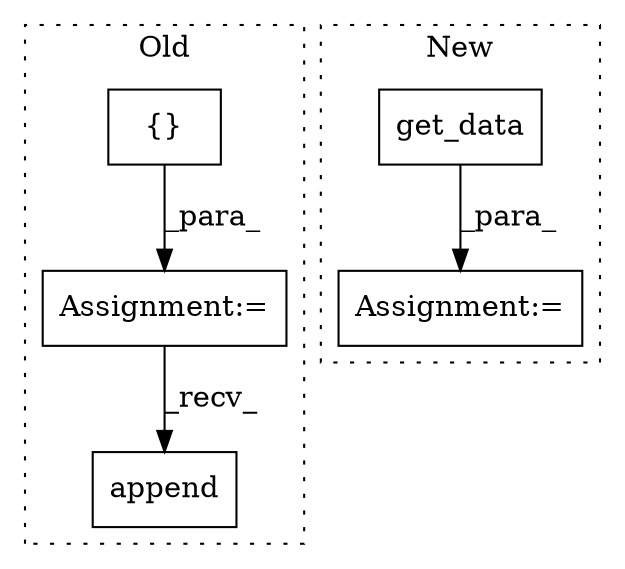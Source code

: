 digraph G {
subgraph cluster0 {
1 [label="append" a="32" s="44233,44299" l="7,1" shape="box"];
4 [label="{}" a="4" s="44039" l="2" shape="box"];
5 [label="Assignment:=" a="7" s="44026" l="1" shape="box"];
label = "Old";
style="dotted";
}
subgraph cluster1 {
2 [label="get_data" a="32" s="44259" l="10" shape="box"];
3 [label="Assignment:=" a="7" s="44250" l="1" shape="box"];
label = "New";
style="dotted";
}
2 -> 3 [label="_para_"];
4 -> 5 [label="_para_"];
5 -> 1 [label="_recv_"];
}